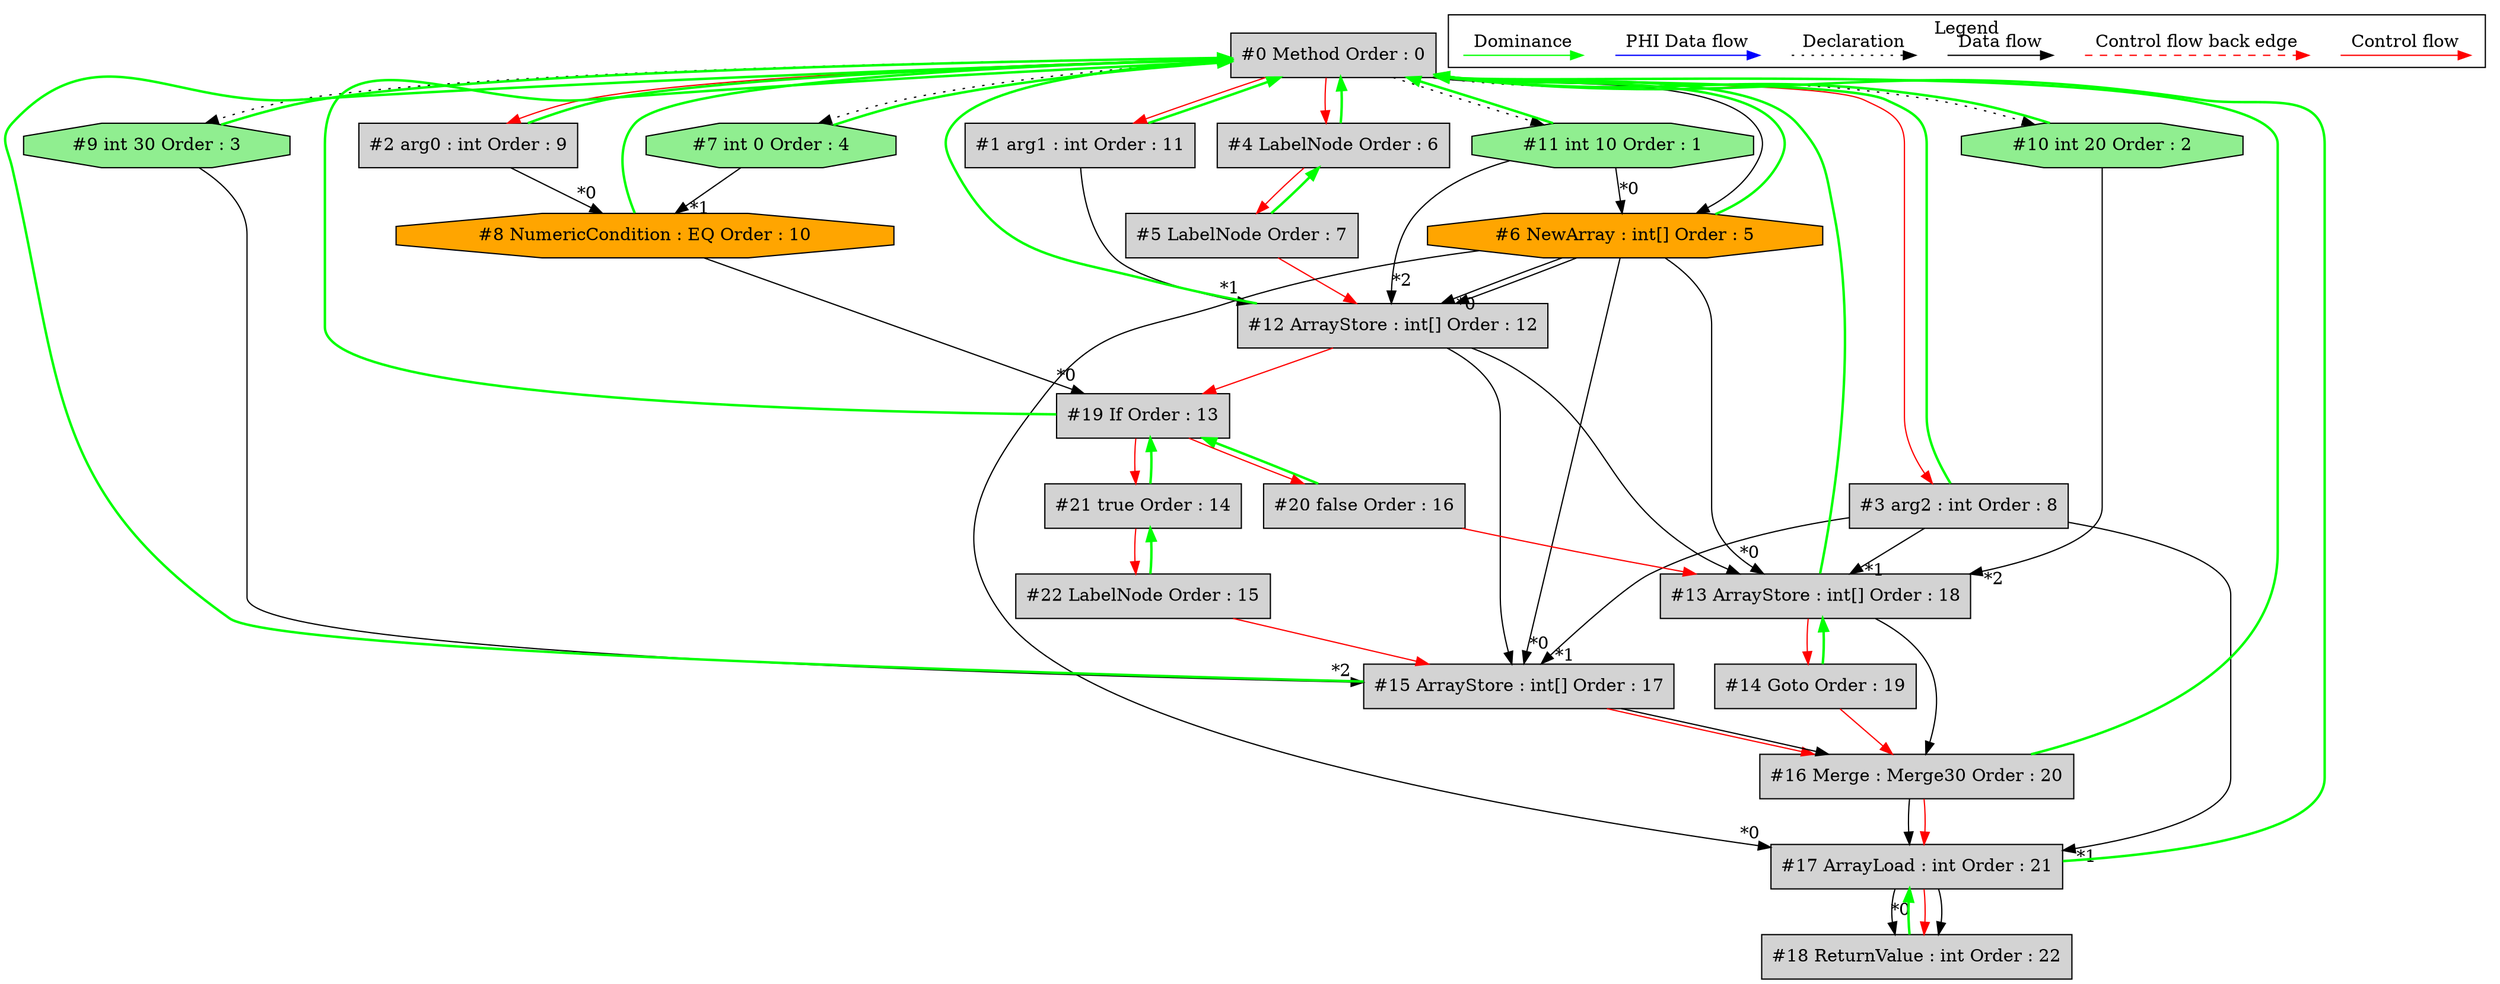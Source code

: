 digraph debugoutput {
 node0[label="#0 Method Order : 0",shape=box, fillcolor=lightgrey, style=filled];
 node1[label="#1 arg1 : int Order : 11",shape=box, fillcolor=lightgrey, style=filled];
 node1 -> node0[dir="forward" color="green" penwidth="2"];
 node0 -> node1[labeldistance=2, color=red, fontcolor=red];
 node2[label="#2 arg0 : int Order : 9",shape=box, fillcolor=lightgrey, style=filled];
 node2 -> node0[dir="forward" color="green" penwidth="2"];
 node0 -> node2[labeldistance=2, color=red, fontcolor=red];
 node3[label="#3 arg2 : int Order : 8",shape=box, fillcolor=lightgrey, style=filled];
 node3 -> node0[dir="forward" color="green" penwidth="2"];
 node0 -> node3[labeldistance=2, color=red, fontcolor=red];
 node4[label="#4 LabelNode Order : 6",shape=box, fillcolor=lightgrey, style=filled];
 node4 -> node0[dir="forward" color="green" penwidth="2"];
 node0 -> node4[labeldistance=2, color=red, fontcolor=red];
 node5[label="#5 LabelNode Order : 7",shape=box, fillcolor=lightgrey, style=filled];
 node5 -> node4[dir="forward" color="green" penwidth="2"];
 node4 -> node5[labeldistance=2, color=red, fontcolor=red];
 node6[label="#6 NewArray : int[] Order : 5",shape=octagon, fillcolor=orange, style=filled];
 node6 -> node0[dir="forward" color="green" penwidth="2"];
 node11 -> node6[headlabel="*0", labeldistance=2];
 node0 -> node6;
 node7[label="#7 int 0 Order : 4",shape=octagon, fillcolor=lightgreen, style=filled];
 node7 -> node0[dir="forward" color="green" penwidth="2"];
 node0 -> node7[style=dotted];
 node8[label="#8 NumericCondition : EQ Order : 10",shape=octagon, fillcolor=orange, style=filled];
 node8 -> node0[dir="forward" color="green" penwidth="2"];
 node2 -> node8[headlabel="*0", labeldistance=2];
 node7 -> node8[headlabel="*1", labeldistance=2];
 node9[label="#9 int 30 Order : 3",shape=octagon, fillcolor=lightgreen, style=filled];
 node9 -> node0[dir="forward" color="green" penwidth="2"];
 node0 -> node9[style=dotted];
 node10[label="#10 int 20 Order : 2",shape=octagon, fillcolor=lightgreen, style=filled];
 node10 -> node0[dir="forward" color="green" penwidth="2"];
 node0 -> node10[style=dotted];
 node11[label="#11 int 10 Order : 1",shape=octagon, fillcolor=lightgreen, style=filled];
 node11 -> node0[dir="forward" color="green" penwidth="2"];
 node0 -> node11[style=dotted];
 node12[label="#12 ArrayStore : int[] Order : 12",shape=box, fillcolor=lightgrey, style=filled];
 node12 -> node0[dir="forward" color="green" penwidth="2"];
 node6 -> node12[headlabel="*0", labeldistance=2];
 node1 -> node12[headlabel="*1", labeldistance=2];
 node11 -> node12[headlabel="*2", labeldistance=2];
 node6 -> node12;
 node5 -> node12[labeldistance=2, color=red, fontcolor=red];
 node13[label="#13 ArrayStore : int[] Order : 18",shape=box, fillcolor=lightgrey, style=filled];
 node13 -> node0[dir="forward" color="green" penwidth="2"];
 node6 -> node13[headlabel="*0", labeldistance=2];
 node3 -> node13[headlabel="*1", labeldistance=2];
 node10 -> node13[headlabel="*2", labeldistance=2];
 node12 -> node13;
 node20 -> node13[labeldistance=2, color=red, fontcolor=red];
 node14[label="#14 Goto Order : 19",shape=box, fillcolor=lightgrey, style=filled];
 node14 -> node13[dir="forward" color="green" penwidth="2"];
 node13 -> node14[labeldistance=2, color=red, fontcolor=red];
 node15[label="#15 ArrayStore : int[] Order : 17",shape=box, fillcolor=lightgrey, style=filled];
 node15 -> node0[dir="forward" color="green" penwidth="2"];
 node6 -> node15[headlabel="*0", labeldistance=2];
 node3 -> node15[headlabel="*1", labeldistance=2];
 node9 -> node15[headlabel="*2", labeldistance=2];
 node12 -> node15;
 node22 -> node15[labeldistance=2, color=red, fontcolor=red];
 node16[label="#16 Merge : Merge30 Order : 20",shape=box, fillcolor=lightgrey, style=filled];
 node16 -> node0[dir="forward" color="green" penwidth="2"];
 node14 -> node16[labeldistance=2, color=red, fontcolor=red];
 node15 -> node16[labeldistance=2, color=red, fontcolor=red];
 node13 -> node16;
 node15 -> node16;
 node17[label="#17 ArrayLoad : int Order : 21",shape=box, fillcolor=lightgrey, style=filled];
 node17 -> node0[dir="forward" color="green" penwidth="2"];
 node6 -> node17[headlabel="*0", labeldistance=2];
 node3 -> node17[headlabel="*1", labeldistance=2];
 node16 -> node17;
 node16 -> node17[labeldistance=2, color=red, fontcolor=red];
 node18[label="#18 ReturnValue : int Order : 22",shape=box, fillcolor=lightgrey, style=filled];
 node18 -> node17[dir="forward" color="green" penwidth="2"];
 node17 -> node18[headlabel="*0", labeldistance=2];
 node17 -> node18[labeldistance=2, color=red, fontcolor=red];
 node17 -> node18;
 node19[label="#19 If Order : 13",shape=box, fillcolor=lightgrey, style=filled];
 node19 -> node0[dir="forward" color="green" penwidth="2"];
 node8 -> node19[headlabel="*0", labeldistance=2];
 node12 -> node19[labeldistance=2, color=red, fontcolor=red];
 node20[label="#20 false Order : 16",shape=box, fillcolor=lightgrey, style=filled];
 node20 -> node19[dir="forward" color="green" penwidth="2"];
 node19 -> node20[labeldistance=2, color=red, fontcolor=red];
 node21[label="#21 true Order : 14",shape=box, fillcolor=lightgrey, style=filled];
 node21 -> node19[dir="forward" color="green" penwidth="2"];
 node19 -> node21[labeldistance=2, color=red, fontcolor=red];
 node22[label="#22 LabelNode Order : 15",shape=box, fillcolor=lightgrey, style=filled];
 node22 -> node21[dir="forward" color="green" penwidth="2"];
 node21 -> node22[labeldistance=2, color=red, fontcolor=red];
 subgraph cluster_000 {
  label = "Legend";
  node [shape=point]
  {
   rank=same;
   c0 [style = invis];
   c1 [style = invis];
   c2 [style = invis];
   c3 [style = invis];
   d0 [style = invis];
   d1 [style = invis];
   d2 [style = invis];
   d3 [style = invis];
   d4 [style = invis];
   d5 [style = invis];
   d6 [style = invis];
   d7 [style = invis];
  }
  c0 -> c1 [label="Control flow", style=solid, color=red]
  c2 -> c3 [label="Control flow back edge", style=dashed, color=red]
  d0 -> d1 [label="Data flow"]
  d2 -> d3 [label="Declaration", style=dotted]
  d4 -> d5 [label="PHI Data flow", color=blue]
  d6 -> d7 [label="Dominance", color=green]
 }

}
